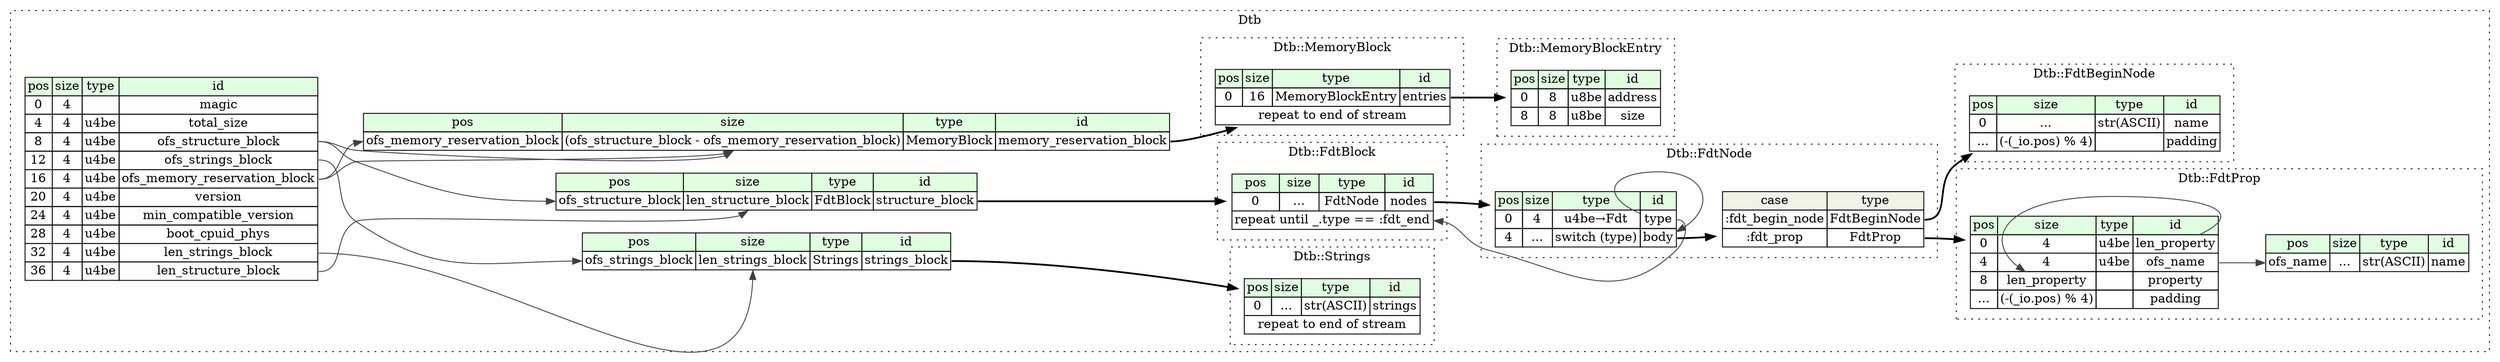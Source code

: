 digraph {
	rankdir=LR;
	node [shape=plaintext];
	subgraph cluster__dtb {
		label="Dtb";
		graph[style=dotted];

		dtb__seq [label=<<TABLE BORDER="0" CELLBORDER="1" CELLSPACING="0">
			<TR><TD BGCOLOR="#E0FFE0">pos</TD><TD BGCOLOR="#E0FFE0">size</TD><TD BGCOLOR="#E0FFE0">type</TD><TD BGCOLOR="#E0FFE0">id</TD></TR>
			<TR><TD PORT="magic_pos">0</TD><TD PORT="magic_size">4</TD><TD></TD><TD PORT="magic_type">magic</TD></TR>
			<TR><TD PORT="total_size_pos">4</TD><TD PORT="total_size_size">4</TD><TD>u4be</TD><TD PORT="total_size_type">total_size</TD></TR>
			<TR><TD PORT="ofs_structure_block_pos">8</TD><TD PORT="ofs_structure_block_size">4</TD><TD>u4be</TD><TD PORT="ofs_structure_block_type">ofs_structure_block</TD></TR>
			<TR><TD PORT="ofs_strings_block_pos">12</TD><TD PORT="ofs_strings_block_size">4</TD><TD>u4be</TD><TD PORT="ofs_strings_block_type">ofs_strings_block</TD></TR>
			<TR><TD PORT="ofs_memory_reservation_block_pos">16</TD><TD PORT="ofs_memory_reservation_block_size">4</TD><TD>u4be</TD><TD PORT="ofs_memory_reservation_block_type">ofs_memory_reservation_block</TD></TR>
			<TR><TD PORT="version_pos">20</TD><TD PORT="version_size">4</TD><TD>u4be</TD><TD PORT="version_type">version</TD></TR>
			<TR><TD PORT="min_compatible_version_pos">24</TD><TD PORT="min_compatible_version_size">4</TD><TD>u4be</TD><TD PORT="min_compatible_version_type">min_compatible_version</TD></TR>
			<TR><TD PORT="boot_cpuid_phys_pos">28</TD><TD PORT="boot_cpuid_phys_size">4</TD><TD>u4be</TD><TD PORT="boot_cpuid_phys_type">boot_cpuid_phys</TD></TR>
			<TR><TD PORT="len_strings_block_pos">32</TD><TD PORT="len_strings_block_size">4</TD><TD>u4be</TD><TD PORT="len_strings_block_type">len_strings_block</TD></TR>
			<TR><TD PORT="len_structure_block_pos">36</TD><TD PORT="len_structure_block_size">4</TD><TD>u4be</TD><TD PORT="len_structure_block_type">len_structure_block</TD></TR>
		</TABLE>>];
		dtb__inst__memory_reservation_block [label=<<TABLE BORDER="0" CELLBORDER="1" CELLSPACING="0">
			<TR><TD BGCOLOR="#E0FFE0">pos</TD><TD BGCOLOR="#E0FFE0">size</TD><TD BGCOLOR="#E0FFE0">type</TD><TD BGCOLOR="#E0FFE0">id</TD></TR>
			<TR><TD PORT="memory_reservation_block_pos">ofs_memory_reservation_block</TD><TD PORT="memory_reservation_block_size">(ofs_structure_block - ofs_memory_reservation_block)</TD><TD>MemoryBlock</TD><TD PORT="memory_reservation_block_type">memory_reservation_block</TD></TR>
		</TABLE>>];
		dtb__inst__structure_block [label=<<TABLE BORDER="0" CELLBORDER="1" CELLSPACING="0">
			<TR><TD BGCOLOR="#E0FFE0">pos</TD><TD BGCOLOR="#E0FFE0">size</TD><TD BGCOLOR="#E0FFE0">type</TD><TD BGCOLOR="#E0FFE0">id</TD></TR>
			<TR><TD PORT="structure_block_pos">ofs_structure_block</TD><TD PORT="structure_block_size">len_structure_block</TD><TD>FdtBlock</TD><TD PORT="structure_block_type">structure_block</TD></TR>
		</TABLE>>];
		dtb__inst__strings_block [label=<<TABLE BORDER="0" CELLBORDER="1" CELLSPACING="0">
			<TR><TD BGCOLOR="#E0FFE0">pos</TD><TD BGCOLOR="#E0FFE0">size</TD><TD BGCOLOR="#E0FFE0">type</TD><TD BGCOLOR="#E0FFE0">id</TD></TR>
			<TR><TD PORT="strings_block_pos">ofs_strings_block</TD><TD PORT="strings_block_size">len_strings_block</TD><TD>Strings</TD><TD PORT="strings_block_type">strings_block</TD></TR>
		</TABLE>>];
		subgraph cluster__memory_block {
			label="Dtb::MemoryBlock";
			graph[style=dotted];

			memory_block__seq [label=<<TABLE BORDER="0" CELLBORDER="1" CELLSPACING="0">
				<TR><TD BGCOLOR="#E0FFE0">pos</TD><TD BGCOLOR="#E0FFE0">size</TD><TD BGCOLOR="#E0FFE0">type</TD><TD BGCOLOR="#E0FFE0">id</TD></TR>
				<TR><TD PORT="entries_pos">0</TD><TD PORT="entries_size">16</TD><TD>MemoryBlockEntry</TD><TD PORT="entries_type">entries</TD></TR>
				<TR><TD COLSPAN="4" PORT="entries__repeat">repeat to end of stream</TD></TR>
			</TABLE>>];
		}
		subgraph cluster__fdt_block {
			label="Dtb::FdtBlock";
			graph[style=dotted];

			fdt_block__seq [label=<<TABLE BORDER="0" CELLBORDER="1" CELLSPACING="0">
				<TR><TD BGCOLOR="#E0FFE0">pos</TD><TD BGCOLOR="#E0FFE0">size</TD><TD BGCOLOR="#E0FFE0">type</TD><TD BGCOLOR="#E0FFE0">id</TD></TR>
				<TR><TD PORT="nodes_pos">0</TD><TD PORT="nodes_size">...</TD><TD>FdtNode</TD><TD PORT="nodes_type">nodes</TD></TR>
				<TR><TD COLSPAN="4" PORT="nodes__repeat">repeat until _.type == :fdt_end</TD></TR>
			</TABLE>>];
		}
		subgraph cluster__memory_block_entry {
			label="Dtb::MemoryBlockEntry";
			graph[style=dotted];

			memory_block_entry__seq [label=<<TABLE BORDER="0" CELLBORDER="1" CELLSPACING="0">
				<TR><TD BGCOLOR="#E0FFE0">pos</TD><TD BGCOLOR="#E0FFE0">size</TD><TD BGCOLOR="#E0FFE0">type</TD><TD BGCOLOR="#E0FFE0">id</TD></TR>
				<TR><TD PORT="address_pos">0</TD><TD PORT="address_size">8</TD><TD>u8be</TD><TD PORT="address_type">address</TD></TR>
				<TR><TD PORT="size_pos">8</TD><TD PORT="size_size">8</TD><TD>u8be</TD><TD PORT="size_type">size</TD></TR>
			</TABLE>>];
		}
		subgraph cluster__strings {
			label="Dtb::Strings";
			graph[style=dotted];

			strings__seq [label=<<TABLE BORDER="0" CELLBORDER="1" CELLSPACING="0">
				<TR><TD BGCOLOR="#E0FFE0">pos</TD><TD BGCOLOR="#E0FFE0">size</TD><TD BGCOLOR="#E0FFE0">type</TD><TD BGCOLOR="#E0FFE0">id</TD></TR>
				<TR><TD PORT="strings_pos">0</TD><TD PORT="strings_size">...</TD><TD>str(ASCII)</TD><TD PORT="strings_type">strings</TD></TR>
				<TR><TD COLSPAN="4" PORT="strings__repeat">repeat to end of stream</TD></TR>
			</TABLE>>];
		}
		subgraph cluster__fdt_prop {
			label="Dtb::FdtProp";
			graph[style=dotted];

			fdt_prop__seq [label=<<TABLE BORDER="0" CELLBORDER="1" CELLSPACING="0">
				<TR><TD BGCOLOR="#E0FFE0">pos</TD><TD BGCOLOR="#E0FFE0">size</TD><TD BGCOLOR="#E0FFE0">type</TD><TD BGCOLOR="#E0FFE0">id</TD></TR>
				<TR><TD PORT="len_property_pos">0</TD><TD PORT="len_property_size">4</TD><TD>u4be</TD><TD PORT="len_property_type">len_property</TD></TR>
				<TR><TD PORT="ofs_name_pos">4</TD><TD PORT="ofs_name_size">4</TD><TD>u4be</TD><TD PORT="ofs_name_type">ofs_name</TD></TR>
				<TR><TD PORT="property_pos">8</TD><TD PORT="property_size">len_property</TD><TD></TD><TD PORT="property_type">property</TD></TR>
				<TR><TD PORT="padding_pos">...</TD><TD PORT="padding_size">(-(_io.pos) % 4)</TD><TD></TD><TD PORT="padding_type">padding</TD></TR>
			</TABLE>>];
			fdt_prop__inst__name [label=<<TABLE BORDER="0" CELLBORDER="1" CELLSPACING="0">
				<TR><TD BGCOLOR="#E0FFE0">pos</TD><TD BGCOLOR="#E0FFE0">size</TD><TD BGCOLOR="#E0FFE0">type</TD><TD BGCOLOR="#E0FFE0">id</TD></TR>
				<TR><TD PORT="name_pos">ofs_name</TD><TD PORT="name_size">...</TD><TD>str(ASCII)</TD><TD PORT="name_type">name</TD></TR>
			</TABLE>>];
		}
		subgraph cluster__fdt_node {
			label="Dtb::FdtNode";
			graph[style=dotted];

			fdt_node__seq [label=<<TABLE BORDER="0" CELLBORDER="1" CELLSPACING="0">
				<TR><TD BGCOLOR="#E0FFE0">pos</TD><TD BGCOLOR="#E0FFE0">size</TD><TD BGCOLOR="#E0FFE0">type</TD><TD BGCOLOR="#E0FFE0">id</TD></TR>
				<TR><TD PORT="type_pos">0</TD><TD PORT="type_size">4</TD><TD>u4be→Fdt</TD><TD PORT="type_type">type</TD></TR>
				<TR><TD PORT="body_pos">4</TD><TD PORT="body_size">...</TD><TD>switch (type)</TD><TD PORT="body_type">body</TD></TR>
			</TABLE>>];
fdt_node__seq_body_switch [label=<<TABLE BORDER="0" CELLBORDER="1" CELLSPACING="0">
	<TR><TD BGCOLOR="#F0F2E4">case</TD><TD BGCOLOR="#F0F2E4">type</TD></TR>
	<TR><TD>:fdt_begin_node</TD><TD PORT="case0">FdtBeginNode</TD></TR>
	<TR><TD>:fdt_prop</TD><TD PORT="case1">FdtProp</TD></TR>
</TABLE>>];
		}
		subgraph cluster__fdt_begin_node {
			label="Dtb::FdtBeginNode";
			graph[style=dotted];

			fdt_begin_node__seq [label=<<TABLE BORDER="0" CELLBORDER="1" CELLSPACING="0">
				<TR><TD BGCOLOR="#E0FFE0">pos</TD><TD BGCOLOR="#E0FFE0">size</TD><TD BGCOLOR="#E0FFE0">type</TD><TD BGCOLOR="#E0FFE0">id</TD></TR>
				<TR><TD PORT="name_pos">0</TD><TD PORT="name_size">...</TD><TD>str(ASCII)</TD><TD PORT="name_type">name</TD></TR>
				<TR><TD PORT="padding_pos">...</TD><TD PORT="padding_size">(-(_io.pos) % 4)</TD><TD></TD><TD PORT="padding_type">padding</TD></TR>
			</TABLE>>];
		}
	}
	dtb__seq:ofs_memory_reservation_block_type -> dtb__inst__memory_reservation_block:memory_reservation_block_pos [color="#404040"];
	dtb__seq:ofs_structure_block_type -> dtb__inst__memory_reservation_block:memory_reservation_block_size [color="#404040"];
	dtb__seq:ofs_memory_reservation_block_type -> dtb__inst__memory_reservation_block:memory_reservation_block_size [color="#404040"];
	dtb__inst__memory_reservation_block:memory_reservation_block_type -> memory_block__seq [style=bold];
	dtb__seq:ofs_structure_block_type -> dtb__inst__structure_block:structure_block_pos [color="#404040"];
	dtb__seq:len_structure_block_type -> dtb__inst__structure_block:structure_block_size [color="#404040"];
	dtb__inst__structure_block:structure_block_type -> fdt_block__seq [style=bold];
	dtb__seq:ofs_strings_block_type -> dtb__inst__strings_block:strings_block_pos [color="#404040"];
	dtb__seq:len_strings_block_type -> dtb__inst__strings_block:strings_block_size [color="#404040"];
	dtb__inst__strings_block:strings_block_type -> strings__seq [style=bold];
	memory_block__seq:entries_type -> memory_block_entry__seq [style=bold];
	fdt_block__seq:nodes_type -> fdt_node__seq [style=bold];
	fdt_node__seq:type_type -> fdt_block__seq:nodes__repeat [color="#404040"];
	fdt_prop__seq:len_property_type -> fdt_prop__seq:property_size [color="#404040"];
	fdt_prop__seq:ofs_name_type -> fdt_prop__inst__name:name_pos [color="#404040"];
	fdt_node__seq:body_type -> fdt_node__seq_body_switch [style=bold];
	fdt_node__seq_body_switch:case0 -> fdt_begin_node__seq [style=bold];
	fdt_node__seq_body_switch:case1 -> fdt_prop__seq [style=bold];
	fdt_node__seq:type_type -> fdt_node__seq:body_type [color="#404040"];
}
